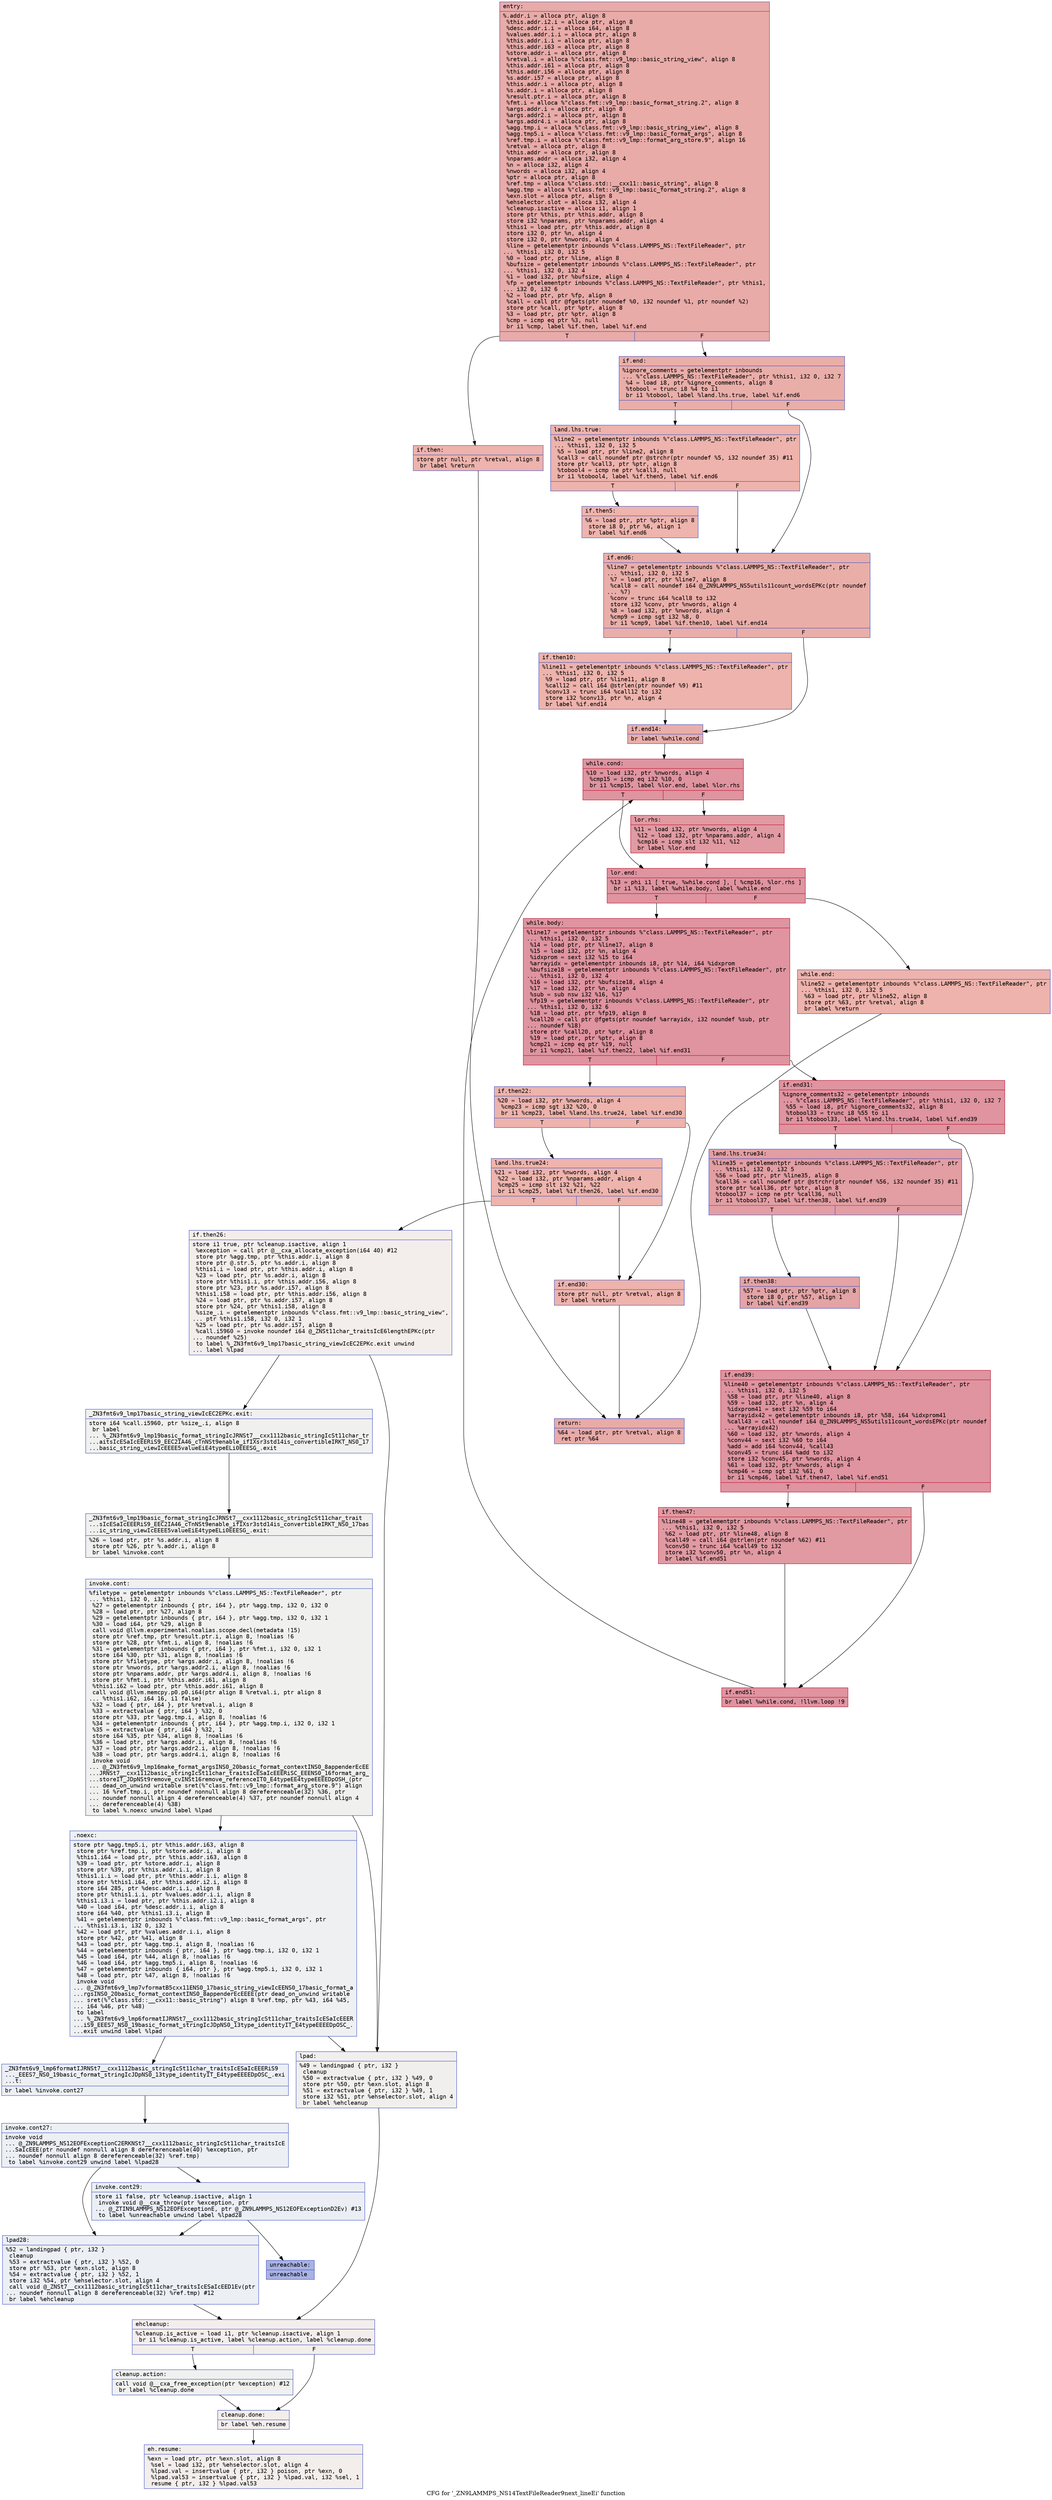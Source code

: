digraph "CFG for '_ZN9LAMMPS_NS14TextFileReader9next_lineEi' function" {
	label="CFG for '_ZN9LAMMPS_NS14TextFileReader9next_lineEi' function";

	Node0x557f5f6a74f0 [shape=record,color="#3d50c3ff", style=filled, fillcolor="#cc403a70" fontname="Courier",label="{entry:\l|  %.addr.i = alloca ptr, align 8\l  %this.addr.i2.i = alloca ptr, align 8\l  %desc.addr.i.i = alloca i64, align 8\l  %values.addr.i.i = alloca ptr, align 8\l  %this.addr.i.i = alloca ptr, align 8\l  %this.addr.i63 = alloca ptr, align 8\l  %store.addr.i = alloca ptr, align 8\l  %retval.i = alloca %\"class.fmt::v9_lmp::basic_string_view\", align 8\l  %this.addr.i61 = alloca ptr, align 8\l  %this.addr.i56 = alloca ptr, align 8\l  %s.addr.i57 = alloca ptr, align 8\l  %this.addr.i = alloca ptr, align 8\l  %s.addr.i = alloca ptr, align 8\l  %result.ptr.i = alloca ptr, align 8\l  %fmt.i = alloca %\"class.fmt::v9_lmp::basic_format_string.2\", align 8\l  %args.addr.i = alloca ptr, align 8\l  %args.addr2.i = alloca ptr, align 8\l  %args.addr4.i = alloca ptr, align 8\l  %agg.tmp.i = alloca %\"class.fmt::v9_lmp::basic_string_view\", align 8\l  %agg.tmp5.i = alloca %\"class.fmt::v9_lmp::basic_format_args\", align 8\l  %ref.tmp.i = alloca %\"class.fmt::v9_lmp::format_arg_store.9\", align 16\l  %retval = alloca ptr, align 8\l  %this.addr = alloca ptr, align 8\l  %nparams.addr = alloca i32, align 4\l  %n = alloca i32, align 4\l  %nwords = alloca i32, align 4\l  %ptr = alloca ptr, align 8\l  %ref.tmp = alloca %\"class.std::__cxx11::basic_string\", align 8\l  %agg.tmp = alloca %\"class.fmt::v9_lmp::basic_format_string.2\", align 8\l  %exn.slot = alloca ptr, align 8\l  %ehselector.slot = alloca i32, align 4\l  %cleanup.isactive = alloca i1, align 1\l  store ptr %this, ptr %this.addr, align 8\l  store i32 %nparams, ptr %nparams.addr, align 4\l  %this1 = load ptr, ptr %this.addr, align 8\l  store i32 0, ptr %n, align 4\l  store i32 0, ptr %nwords, align 4\l  %line = getelementptr inbounds %\"class.LAMMPS_NS::TextFileReader\", ptr\l... %this1, i32 0, i32 5\l  %0 = load ptr, ptr %line, align 8\l  %bufsize = getelementptr inbounds %\"class.LAMMPS_NS::TextFileReader\", ptr\l... %this1, i32 0, i32 4\l  %1 = load i32, ptr %bufsize, align 4\l  %fp = getelementptr inbounds %\"class.LAMMPS_NS::TextFileReader\", ptr %this1,\l... i32 0, i32 6\l  %2 = load ptr, ptr %fp, align 8\l  %call = call ptr @fgets(ptr noundef %0, i32 noundef %1, ptr noundef %2)\l  store ptr %call, ptr %ptr, align 8\l  %3 = load ptr, ptr %ptr, align 8\l  %cmp = icmp eq ptr %3, null\l  br i1 %cmp, label %if.then, label %if.end\l|{<s0>T|<s1>F}}"];
	Node0x557f5f6a74f0:s0 -> Node0x557f5f6a9740[tooltip="entry -> if.then\nProbability 37.50%" ];
	Node0x557f5f6a74f0:s1 -> Node0x557f5f6a97b0[tooltip="entry -> if.end\nProbability 62.50%" ];
	Node0x557f5f6a9740 [shape=record,color="#3d50c3ff", style=filled, fillcolor="#d6524470" fontname="Courier",label="{if.then:\l|  store ptr null, ptr %retval, align 8\l  br label %return\l}"];
	Node0x557f5f6a9740 -> Node0x557f5f6a9970[tooltip="if.then -> return\nProbability 100.00%" ];
	Node0x557f5f6a97b0 [shape=record,color="#3d50c3ff", style=filled, fillcolor="#d0473d70" fontname="Courier",label="{if.end:\l|  %ignore_comments = getelementptr inbounds\l... %\"class.LAMMPS_NS::TextFileReader\", ptr %this1, i32 0, i32 7\l  %4 = load i8, ptr %ignore_comments, align 8\l  %tobool = trunc i8 %4 to i1\l  br i1 %tobool, label %land.lhs.true, label %if.end6\l|{<s0>T|<s1>F}}"];
	Node0x557f5f6a97b0:s0 -> Node0x557f5f6a9bb0[tooltip="if.end -> land.lhs.true\nProbability 50.00%" ];
	Node0x557f5f6a97b0:s1 -> Node0x557f5f6a9c00[tooltip="if.end -> if.end6\nProbability 50.00%" ];
	Node0x557f5f6a9bb0 [shape=record,color="#3d50c3ff", style=filled, fillcolor="#d6524470" fontname="Courier",label="{land.lhs.true:\l|  %line2 = getelementptr inbounds %\"class.LAMMPS_NS::TextFileReader\", ptr\l... %this1, i32 0, i32 5\l  %5 = load ptr, ptr %line2, align 8\l  %call3 = call noundef ptr @strchr(ptr noundef %5, i32 noundef 35) #11\l  store ptr %call3, ptr %ptr, align 8\l  %tobool4 = icmp ne ptr %call3, null\l  br i1 %tobool4, label %if.then5, label %if.end6\l|{<s0>T|<s1>F}}"];
	Node0x557f5f6a9bb0:s0 -> Node0x557f5f6aa7f0[tooltip="land.lhs.true -> if.then5\nProbability 62.50%" ];
	Node0x557f5f6a9bb0:s1 -> Node0x557f5f6a9c00[tooltip="land.lhs.true -> if.end6\nProbability 37.50%" ];
	Node0x557f5f6aa7f0 [shape=record,color="#3d50c3ff", style=filled, fillcolor="#d8564670" fontname="Courier",label="{if.then5:\l|  %6 = load ptr, ptr %ptr, align 8\l  store i8 0, ptr %6, align 1\l  br label %if.end6\l}"];
	Node0x557f5f6aa7f0 -> Node0x557f5f6a9c00[tooltip="if.then5 -> if.end6\nProbability 100.00%" ];
	Node0x557f5f6a9c00 [shape=record,color="#3d50c3ff", style=filled, fillcolor="#d0473d70" fontname="Courier",label="{if.end6:\l|  %line7 = getelementptr inbounds %\"class.LAMMPS_NS::TextFileReader\", ptr\l... %this1, i32 0, i32 5\l  %7 = load ptr, ptr %line7, align 8\l  %call8 = call noundef i64 @_ZN9LAMMPS_NS5utils11count_wordsEPKc(ptr noundef\l... %7)\l  %conv = trunc i64 %call8 to i32\l  store i32 %conv, ptr %nwords, align 4\l  %8 = load i32, ptr %nwords, align 4\l  %cmp9 = icmp sgt i32 %8, 0\l  br i1 %cmp9, label %if.then10, label %if.end14\l|{<s0>T|<s1>F}}"];
	Node0x557f5f6a9c00:s0 -> Node0x557f5f6ab060[tooltip="if.end6 -> if.then10\nProbability 62.50%" ];
	Node0x557f5f6a9c00:s1 -> Node0x557f5f6ab0b0[tooltip="if.end6 -> if.end14\nProbability 37.50%" ];
	Node0x557f5f6ab060 [shape=record,color="#3d50c3ff", style=filled, fillcolor="#d6524470" fontname="Courier",label="{if.then10:\l|  %line11 = getelementptr inbounds %\"class.LAMMPS_NS::TextFileReader\", ptr\l... %this1, i32 0, i32 5\l  %9 = load ptr, ptr %line11, align 8\l  %call12 = call i64 @strlen(ptr noundef %9) #11\l  %conv13 = trunc i64 %call12 to i32\l  store i32 %conv13, ptr %n, align 4\l  br label %if.end14\l}"];
	Node0x557f5f6ab060 -> Node0x557f5f6ab0b0[tooltip="if.then10 -> if.end14\nProbability 100.00%" ];
	Node0x557f5f6ab0b0 [shape=record,color="#3d50c3ff", style=filled, fillcolor="#d0473d70" fontname="Courier",label="{if.end14:\l|  br label %while.cond\l}"];
	Node0x557f5f6ab0b0 -> Node0x557f5f6ab690[tooltip="if.end14 -> while.cond\nProbability 100.00%" ];
	Node0x557f5f6ab690 [shape=record,color="#b70d28ff", style=filled, fillcolor="#b70d2870" fontname="Courier",label="{while.cond:\l|  %10 = load i32, ptr %nwords, align 4\l  %cmp15 = icmp eq i32 %10, 0\l  br i1 %cmp15, label %lor.end, label %lor.rhs\l|{<s0>T|<s1>F}}"];
	Node0x557f5f6ab690:s0 -> Node0x557f5f6ab8b0[tooltip="while.cond -> lor.end\nProbability 37.50%" ];
	Node0x557f5f6ab690:s1 -> Node0x557f5f6ab920[tooltip="while.cond -> lor.rhs\nProbability 62.50%" ];
	Node0x557f5f6ab920 [shape=record,color="#b70d28ff", style=filled, fillcolor="#bb1b2c70" fontname="Courier",label="{lor.rhs:\l|  %11 = load i32, ptr %nwords, align 4\l  %12 = load i32, ptr %nparams.addr, align 4\l  %cmp16 = icmp slt i32 %11, %12\l  br label %lor.end\l}"];
	Node0x557f5f6ab920 -> Node0x557f5f6ab8b0[tooltip="lor.rhs -> lor.end\nProbability 100.00%" ];
	Node0x557f5f6ab8b0 [shape=record,color="#b70d28ff", style=filled, fillcolor="#b70d2870" fontname="Courier",label="{lor.end:\l|  %13 = phi i1 [ true, %while.cond ], [ %cmp16, %lor.rhs ]\l  br i1 %13, label %while.body, label %while.end\l|{<s0>T|<s1>F}}"];
	Node0x557f5f6ab8b0:s0 -> Node0x557f5f6abc60[tooltip="lor.end -> while.body\nProbability 96.88%" ];
	Node0x557f5f6ab8b0:s1 -> Node0x557f5f6abd40[tooltip="lor.end -> while.end\nProbability 3.12%" ];
	Node0x557f5f6abc60 [shape=record,color="#b70d28ff", style=filled, fillcolor="#b70d2870" fontname="Courier",label="{while.body:\l|  %line17 = getelementptr inbounds %\"class.LAMMPS_NS::TextFileReader\", ptr\l... %this1, i32 0, i32 5\l  %14 = load ptr, ptr %line17, align 8\l  %15 = load i32, ptr %n, align 4\l  %idxprom = sext i32 %15 to i64\l  %arrayidx = getelementptr inbounds i8, ptr %14, i64 %idxprom\l  %bufsize18 = getelementptr inbounds %\"class.LAMMPS_NS::TextFileReader\", ptr\l... %this1, i32 0, i32 4\l  %16 = load i32, ptr %bufsize18, align 4\l  %17 = load i32, ptr %n, align 4\l  %sub = sub nsw i32 %16, %17\l  %fp19 = getelementptr inbounds %\"class.LAMMPS_NS::TextFileReader\", ptr\l... %this1, i32 0, i32 6\l  %18 = load ptr, ptr %fp19, align 8\l  %call20 = call ptr @fgets(ptr noundef %arrayidx, i32 noundef %sub, ptr\l... noundef %18)\l  store ptr %call20, ptr %ptr, align 8\l  %19 = load ptr, ptr %ptr, align 8\l  %cmp21 = icmp eq ptr %19, null\l  br i1 %cmp21, label %if.then22, label %if.end31\l|{<s0>T|<s1>F}}"];
	Node0x557f5f6abc60:s0 -> Node0x557f5f6ac880[tooltip="while.body -> if.then22\nProbability 3.12%" ];
	Node0x557f5f6abc60:s1 -> Node0x557f5f6ac8d0[tooltip="while.body -> if.end31\nProbability 96.88%" ];
	Node0x557f5f6ac880 [shape=record,color="#3d50c3ff", style=filled, fillcolor="#d6524470" fontname="Courier",label="{if.then22:\l|  %20 = load i32, ptr %nwords, align 4\l  %cmp23 = icmp sgt i32 %20, 0\l  br i1 %cmp23, label %land.lhs.true24, label %if.end30\l|{<s0>T|<s1>F}}"];
	Node0x557f5f6ac880:s0 -> Node0x557f5f6acb90[tooltip="if.then22 -> land.lhs.true24\nProbability 62.50%" ];
	Node0x557f5f6ac880:s1 -> Node0x557f5f6acc10[tooltip="if.then22 -> if.end30\nProbability 37.50%" ];
	Node0x557f5f6acb90 [shape=record,color="#3d50c3ff", style=filled, fillcolor="#d8564670" fontname="Courier",label="{land.lhs.true24:\l|  %21 = load i32, ptr %nwords, align 4\l  %22 = load i32, ptr %nparams.addr, align 4\l  %cmp25 = icmp slt i32 %21, %22\l  br i1 %cmp25, label %if.then26, label %if.end30\l|{<s0>T|<s1>F}}"];
	Node0x557f5f6acb90:s0 -> Node0x557f5f6acf80[tooltip="land.lhs.true24 -> if.then26\nProbability 0.00%" ];
	Node0x557f5f6acb90:s1 -> Node0x557f5f6acc10[tooltip="land.lhs.true24 -> if.end30\nProbability 100.00%" ];
	Node0x557f5f6acf80 [shape=record,color="#3d50c3ff", style=filled, fillcolor="#e3d9d370" fontname="Courier",label="{if.then26:\l|  store i1 true, ptr %cleanup.isactive, align 1\l  %exception = call ptr @__cxa_allocate_exception(i64 40) #12\l  store ptr %agg.tmp, ptr %this.addr.i, align 8\l  store ptr @.str.5, ptr %s.addr.i, align 8\l  %this1.i = load ptr, ptr %this.addr.i, align 8\l  %23 = load ptr, ptr %s.addr.i, align 8\l  store ptr %this1.i, ptr %this.addr.i56, align 8\l  store ptr %23, ptr %s.addr.i57, align 8\l  %this1.i58 = load ptr, ptr %this.addr.i56, align 8\l  %24 = load ptr, ptr %s.addr.i57, align 8\l  store ptr %24, ptr %this1.i58, align 8\l  %size_.i = getelementptr inbounds %\"class.fmt::v9_lmp::basic_string_view\",\l... ptr %this1.i58, i32 0, i32 1\l  %25 = load ptr, ptr %s.addr.i57, align 8\l  %call.i5960 = invoke noundef i64 @_ZNSt11char_traitsIcE6lengthEPKc(ptr\l... noundef %25)\l          to label %_ZN3fmt6v9_lmp17basic_string_viewIcEC2EPKc.exit unwind\l... label %lpad\l}"];
	Node0x557f5f6acf80 -> Node0x557f5f6ad960[tooltip="if.then26 -> _ZN3fmt6v9_lmp17basic_string_viewIcEC2EPKc.exit\nProbability 50.00%" ];
	Node0x557f5f6acf80 -> Node0x557f5f6ada40[tooltip="if.then26 -> lpad\nProbability 50.00%" ];
	Node0x557f5f6ad960 [shape=record,color="#3d50c3ff", style=filled, fillcolor="#dedcdb70" fontname="Courier",label="{_ZN3fmt6v9_lmp17basic_string_viewIcEC2EPKc.exit:\l|  store i64 %call.i5960, ptr %size_.i, align 8\l  br label\l... %_ZN3fmt6v9_lmp19basic_format_stringIcJRNSt7__cxx1112basic_stringIcSt11char_tr\l...aitsIcESaIcEEERiS9_EEC2IA46_cTnNSt9enable_ifIXsr3std14is_convertibleIRKT_NS0_17\l...basic_string_viewIcEEEE5valueEiE4typeELi0EEESG_.exit\l}"];
	Node0x557f5f6ad960 -> Node0x557f5f6adc90[tooltip="_ZN3fmt6v9_lmp17basic_string_viewIcEC2EPKc.exit -> _ZN3fmt6v9_lmp19basic_format_stringIcJRNSt7__cxx1112basic_stringIcSt11char_traitsIcESaIcEEERiS9_EEC2IA46_cTnNSt9enable_ifIXsr3std14is_convertibleIRKT_NS0_17basic_string_viewIcEEEE5valueEiE4typeELi0EEESG_.exit\nProbability 100.00%" ];
	Node0x557f5f6adc90 [shape=record,color="#3d50c3ff", style=filled, fillcolor="#dedcdb70" fontname="Courier",label="{_ZN3fmt6v9_lmp19basic_format_stringIcJRNSt7__cxx1112basic_stringIcSt11char_trait\l...sIcESaIcEEERiS9_EEC2IA46_cTnNSt9enable_ifIXsr3std14is_convertibleIRKT_NS0_17bas\l...ic_string_viewIcEEEE5valueEiE4typeELi0EEESG_.exit:\l|  %26 = load ptr, ptr %s.addr.i, align 8\l  store ptr %26, ptr %.addr.i, align 8\l  br label %invoke.cont\l}"];
	Node0x557f5f6adc90 -> Node0x557f5f6adf50[tooltip="_ZN3fmt6v9_lmp19basic_format_stringIcJRNSt7__cxx1112basic_stringIcSt11char_traitsIcESaIcEEERiS9_EEC2IA46_cTnNSt9enable_ifIXsr3std14is_convertibleIRKT_NS0_17basic_string_viewIcEEEE5valueEiE4typeELi0EEESG_.exit -> invoke.cont\nProbability 100.00%" ];
	Node0x557f5f6adf50 [shape=record,color="#3d50c3ff", style=filled, fillcolor="#dedcdb70" fontname="Courier",label="{invoke.cont:\l|  %filetype = getelementptr inbounds %\"class.LAMMPS_NS::TextFileReader\", ptr\l... %this1, i32 0, i32 1\l  %27 = getelementptr inbounds \{ ptr, i64 \}, ptr %agg.tmp, i32 0, i32 0\l  %28 = load ptr, ptr %27, align 8\l  %29 = getelementptr inbounds \{ ptr, i64 \}, ptr %agg.tmp, i32 0, i32 1\l  %30 = load i64, ptr %29, align 8\l  call void @llvm.experimental.noalias.scope.decl(metadata !15)\l  store ptr %ref.tmp, ptr %result.ptr.i, align 8, !noalias !6\l  store ptr %28, ptr %fmt.i, align 8, !noalias !6\l  %31 = getelementptr inbounds \{ ptr, i64 \}, ptr %fmt.i, i32 0, i32 1\l  store i64 %30, ptr %31, align 8, !noalias !6\l  store ptr %filetype, ptr %args.addr.i, align 8, !noalias !6\l  store ptr %nwords, ptr %args.addr2.i, align 8, !noalias !6\l  store ptr %nparams.addr, ptr %args.addr4.i, align 8, !noalias !6\l  store ptr %fmt.i, ptr %this.addr.i61, align 8\l  %this1.i62 = load ptr, ptr %this.addr.i61, align 8\l  call void @llvm.memcpy.p0.p0.i64(ptr align 8 %retval.i, ptr align 8\l... %this1.i62, i64 16, i1 false)\l  %32 = load \{ ptr, i64 \}, ptr %retval.i, align 8\l  %33 = extractvalue \{ ptr, i64 \} %32, 0\l  store ptr %33, ptr %agg.tmp.i, align 8, !noalias !6\l  %34 = getelementptr inbounds \{ ptr, i64 \}, ptr %agg.tmp.i, i32 0, i32 1\l  %35 = extractvalue \{ ptr, i64 \} %32, 1\l  store i64 %35, ptr %34, align 8, !noalias !6\l  %36 = load ptr, ptr %args.addr.i, align 8, !noalias !6\l  %37 = load ptr, ptr %args.addr2.i, align 8, !noalias !6\l  %38 = load ptr, ptr %args.addr4.i, align 8, !noalias !6\l  invoke void\l... @_ZN3fmt6v9_lmp16make_format_argsINS0_20basic_format_contextINS0_8appenderEcEE\l...JRNSt7__cxx1112basic_stringIcSt11char_traitsIcESaIcEEERiSC_EEENS0_16format_arg_\l...storeIT_JDpNSt9remove_cvINSt16remove_referenceIT0_E4typeEE4typeEEEEDpOSH_(ptr\l... dead_on_unwind writable sret(%\"class.fmt::v9_lmp::format_arg_store.9\") align\l... 16 %ref.tmp.i, ptr noundef nonnull align 8 dereferenceable(32) %36, ptr\l... noundef nonnull align 4 dereferenceable(4) %37, ptr noundef nonnull align 4\l... dereferenceable(4) %38)\l          to label %.noexc unwind label %lpad\l}"];
	Node0x557f5f6adf50 -> Node0x557f5f67f0e0[tooltip="invoke.cont -> .noexc\nProbability 50.00%" ];
	Node0x557f5f6adf50 -> Node0x557f5f6ada40[tooltip="invoke.cont -> lpad\nProbability 50.00%" ];
	Node0x557f5f67f0e0 [shape=record,color="#3d50c3ff", style=filled, fillcolor="#d9dce170" fontname="Courier",label="{.noexc:\l|  store ptr %agg.tmp5.i, ptr %this.addr.i63, align 8\l  store ptr %ref.tmp.i, ptr %store.addr.i, align 8\l  %this1.i64 = load ptr, ptr %this.addr.i63, align 8\l  %39 = load ptr, ptr %store.addr.i, align 8\l  store ptr %39, ptr %this.addr.i.i, align 8\l  %this1.i.i = load ptr, ptr %this.addr.i.i, align 8\l  store ptr %this1.i64, ptr %this.addr.i2.i, align 8\l  store i64 285, ptr %desc.addr.i.i, align 8\l  store ptr %this1.i.i, ptr %values.addr.i.i, align 8\l  %this1.i3.i = load ptr, ptr %this.addr.i2.i, align 8\l  %40 = load i64, ptr %desc.addr.i.i, align 8\l  store i64 %40, ptr %this1.i3.i, align 8\l  %41 = getelementptr inbounds %\"class.fmt::v9_lmp::basic_format_args\", ptr\l... %this1.i3.i, i32 0, i32 1\l  %42 = load ptr, ptr %values.addr.i.i, align 8\l  store ptr %42, ptr %41, align 8\l  %43 = load ptr, ptr %agg.tmp.i, align 8, !noalias !6\l  %44 = getelementptr inbounds \{ ptr, i64 \}, ptr %agg.tmp.i, i32 0, i32 1\l  %45 = load i64, ptr %44, align 8, !noalias !6\l  %46 = load i64, ptr %agg.tmp5.i, align 8, !noalias !6\l  %47 = getelementptr inbounds \{ i64, ptr \}, ptr %agg.tmp5.i, i32 0, i32 1\l  %48 = load ptr, ptr %47, align 8, !noalias !6\l  invoke void\l... @_ZN3fmt6v9_lmp7vformatB5cxx11ENS0_17basic_string_viewIcEENS0_17basic_format_a\l...rgsINS0_20basic_format_contextINS0_8appenderEcEEEE(ptr dead_on_unwind writable\l... sret(%\"class.std::__cxx11::basic_string\") align 8 %ref.tmp, ptr %43, i64 %45,\l... i64 %46, ptr %48)\l          to label\l... %_ZN3fmt6v9_lmp6formatIJRNSt7__cxx1112basic_stringIcSt11char_traitsIcESaIcEEER\l...iS9_EEES7_NS0_19basic_format_stringIcJDpNS0_13type_identityIT_E4typeEEEEDpOSC_.\l...exit unwind label %lpad\l}"];
	Node0x557f5f67f0e0 -> Node0x557f5f6b23b0[tooltip=".noexc -> _ZN3fmt6v9_lmp6formatIJRNSt7__cxx1112basic_stringIcSt11char_traitsIcESaIcEEERiS9_EEES7_NS0_19basic_format_stringIcJDpNS0_13type_identityIT_E4typeEEEEDpOSC_.exit\nProbability 50.00%" ];
	Node0x557f5f67f0e0 -> Node0x557f5f6ada40[tooltip=".noexc -> lpad\nProbability 50.00%" ];
	Node0x557f5f6b23b0 [shape=record,color="#3d50c3ff", style=filled, fillcolor="#d4dbe670" fontname="Courier",label="{_ZN3fmt6v9_lmp6formatIJRNSt7__cxx1112basic_stringIcSt11char_traitsIcESaIcEEERiS9\l..._EEES7_NS0_19basic_format_stringIcJDpNS0_13type_identityIT_E4typeEEEEDpOSC_.exi\l...t:\l|  br label %invoke.cont27\l}"];
	Node0x557f5f6b23b0 -> Node0x557f5f6b2860[tooltip="_ZN3fmt6v9_lmp6formatIJRNSt7__cxx1112basic_stringIcSt11char_traitsIcESaIcEEERiS9_EEES7_NS0_19basic_format_stringIcJDpNS0_13type_identityIT_E4typeEEEEDpOSC_.exit -> invoke.cont27\nProbability 100.00%" ];
	Node0x557f5f6b2860 [shape=record,color="#3d50c3ff", style=filled, fillcolor="#d4dbe670" fontname="Courier",label="{invoke.cont27:\l|  invoke void\l... @_ZN9LAMMPS_NS12EOFExceptionC2ERKNSt7__cxx1112basic_stringIcSt11char_traitsIcE\l...SaIcEEE(ptr noundef nonnull align 8 dereferenceable(40) %exception, ptr\l... noundef nonnull align 8 dereferenceable(32) %ref.tmp)\l          to label %invoke.cont29 unwind label %lpad28\l}"];
	Node0x557f5f6b2860 -> Node0x557f5f6b2920[tooltip="invoke.cont27 -> invoke.cont29\nProbability 50.00%" ];
	Node0x557f5f6b2860 -> Node0x557f5f6b29d0[tooltip="invoke.cont27 -> lpad28\nProbability 50.00%" ];
	Node0x557f5f6b2920 [shape=record,color="#3d50c3ff", style=filled, fillcolor="#d1dae970" fontname="Courier",label="{invoke.cont29:\l|  store i1 false, ptr %cleanup.isactive, align 1\l  invoke void @__cxa_throw(ptr %exception, ptr\l... @_ZTIN9LAMMPS_NS12EOFExceptionE, ptr @_ZN9LAMMPS_NS12EOFExceptionD2Ev) #13\l          to label %unreachable unwind label %lpad28\l}"];
	Node0x557f5f6b2920 -> Node0x557f5f6b2d30[tooltip="invoke.cont29 -> unreachable\nProbability 0.00%" ];
	Node0x557f5f6b2920 -> Node0x557f5f6b29d0[tooltip="invoke.cont29 -> lpad28\nProbability 100.00%" ];
	Node0x557f5f6ada40 [shape=record,color="#3d50c3ff", style=filled, fillcolor="#e0dbd870" fontname="Courier",label="{lpad:\l|  %49 = landingpad \{ ptr, i32 \}\l          cleanup\l  %50 = extractvalue \{ ptr, i32 \} %49, 0\l  store ptr %50, ptr %exn.slot, align 8\l  %51 = extractvalue \{ ptr, i32 \} %49, 1\l  store i32 %51, ptr %ehselector.slot, align 4\l  br label %ehcleanup\l}"];
	Node0x557f5f6ada40 -> Node0x557f5f6b3030[tooltip="lpad -> ehcleanup\nProbability 100.00%" ];
	Node0x557f5f6b29d0 [shape=record,color="#3d50c3ff", style=filled, fillcolor="#d4dbe670" fontname="Courier",label="{lpad28:\l|  %52 = landingpad \{ ptr, i32 \}\l          cleanup\l  %53 = extractvalue \{ ptr, i32 \} %52, 0\l  store ptr %53, ptr %exn.slot, align 8\l  %54 = extractvalue \{ ptr, i32 \} %52, 1\l  store i32 %54, ptr %ehselector.slot, align 4\l  call void @_ZNSt7__cxx1112basic_stringIcSt11char_traitsIcESaIcEED1Ev(ptr\l... noundef nonnull align 8 dereferenceable(32) %ref.tmp) #12\l  br label %ehcleanup\l}"];
	Node0x557f5f6b29d0 -> Node0x557f5f6b3030[tooltip="lpad28 -> ehcleanup\nProbability 100.00%" ];
	Node0x557f5f6b3030 [shape=record,color="#3d50c3ff", style=filled, fillcolor="#e3d9d370" fontname="Courier",label="{ehcleanup:\l|  %cleanup.is_active = load i1, ptr %cleanup.isactive, align 1\l  br i1 %cleanup.is_active, label %cleanup.action, label %cleanup.done\l|{<s0>T|<s1>F}}"];
	Node0x557f5f6b3030:s0 -> Node0x557f5f6b3380[tooltip="ehcleanup -> cleanup.action\nProbability 50.00%" ];
	Node0x557f5f6b3030:s1 -> Node0x557f5f6b3680[tooltip="ehcleanup -> cleanup.done\nProbability 50.00%" ];
	Node0x557f5f6b3380 [shape=record,color="#3d50c3ff", style=filled, fillcolor="#dedcdb70" fontname="Courier",label="{cleanup.action:\l|  call void @__cxa_free_exception(ptr %exception) #12\l  br label %cleanup.done\l}"];
	Node0x557f5f6b3380 -> Node0x557f5f6b3680[tooltip="cleanup.action -> cleanup.done\nProbability 100.00%" ];
	Node0x557f5f6b3680 [shape=record,color="#3d50c3ff", style=filled, fillcolor="#e3d9d370" fontname="Courier",label="{cleanup.done:\l|  br label %eh.resume\l}"];
	Node0x557f5f6b3680 -> Node0x557f5f6b3880[tooltip="cleanup.done -> eh.resume\nProbability 100.00%" ];
	Node0x557f5f6acc10 [shape=record,color="#3d50c3ff", style=filled, fillcolor="#d6524470" fontname="Courier",label="{if.end30:\l|  store ptr null, ptr %retval, align 8\l  br label %return\l}"];
	Node0x557f5f6acc10 -> Node0x557f5f6a9970[tooltip="if.end30 -> return\nProbability 100.00%" ];
	Node0x557f5f6ac8d0 [shape=record,color="#b70d28ff", style=filled, fillcolor="#b70d2870" fontname="Courier",label="{if.end31:\l|  %ignore_comments32 = getelementptr inbounds\l... %\"class.LAMMPS_NS::TextFileReader\", ptr %this1, i32 0, i32 7\l  %55 = load i8, ptr %ignore_comments32, align 8\l  %tobool33 = trunc i8 %55 to i1\l  br i1 %tobool33, label %land.lhs.true34, label %if.end39\l|{<s0>T|<s1>F}}"];
	Node0x557f5f6ac8d0:s0 -> Node0x557f5f6b3c90[tooltip="if.end31 -> land.lhs.true34\nProbability 50.00%" ];
	Node0x557f5f6ac8d0:s1 -> Node0x557f5f6b3ce0[tooltip="if.end31 -> if.end39\nProbability 50.00%" ];
	Node0x557f5f6b3c90 [shape=record,color="#3d50c3ff", style=filled, fillcolor="#be242e70" fontname="Courier",label="{land.lhs.true34:\l|  %line35 = getelementptr inbounds %\"class.LAMMPS_NS::TextFileReader\", ptr\l... %this1, i32 0, i32 5\l  %56 = load ptr, ptr %line35, align 8\l  %call36 = call noundef ptr @strchr(ptr noundef %56, i32 noundef 35) #11\l  store ptr %call36, ptr %ptr, align 8\l  %tobool37 = icmp ne ptr %call36, null\l  br i1 %tobool37, label %if.then38, label %if.end39\l|{<s0>T|<s1>F}}"];
	Node0x557f5f6b3c90:s0 -> Node0x557f5f6b4140[tooltip="land.lhs.true34 -> if.then38\nProbability 62.50%" ];
	Node0x557f5f6b3c90:s1 -> Node0x557f5f6b3ce0[tooltip="land.lhs.true34 -> if.end39\nProbability 37.50%" ];
	Node0x557f5f6b4140 [shape=record,color="#3d50c3ff", style=filled, fillcolor="#c32e3170" fontname="Courier",label="{if.then38:\l|  %57 = load ptr, ptr %ptr, align 8\l  store i8 0, ptr %57, align 1\l  br label %if.end39\l}"];
	Node0x557f5f6b4140 -> Node0x557f5f6b3ce0[tooltip="if.then38 -> if.end39\nProbability 100.00%" ];
	Node0x557f5f6b3ce0 [shape=record,color="#b70d28ff", style=filled, fillcolor="#b70d2870" fontname="Courier",label="{if.end39:\l|  %line40 = getelementptr inbounds %\"class.LAMMPS_NS::TextFileReader\", ptr\l... %this1, i32 0, i32 5\l  %58 = load ptr, ptr %line40, align 8\l  %59 = load i32, ptr %n, align 4\l  %idxprom41 = sext i32 %59 to i64\l  %arrayidx42 = getelementptr inbounds i8, ptr %58, i64 %idxprom41\l  %call43 = call noundef i64 @_ZN9LAMMPS_NS5utils11count_wordsEPKc(ptr noundef\l... %arrayidx42)\l  %60 = load i32, ptr %nwords, align 4\l  %conv44 = sext i32 %60 to i64\l  %add = add i64 %conv44, %call43\l  %conv45 = trunc i64 %add to i32\l  store i32 %conv45, ptr %nwords, align 4\l  %61 = load i32, ptr %nwords, align 4\l  %cmp46 = icmp sgt i32 %61, 0\l  br i1 %cmp46, label %if.then47, label %if.end51\l|{<s0>T|<s1>F}}"];
	Node0x557f5f6b3ce0:s0 -> Node0x557f5f6b4c10[tooltip="if.end39 -> if.then47\nProbability 62.50%" ];
	Node0x557f5f6b3ce0:s1 -> Node0x557f5f6b4c60[tooltip="if.end39 -> if.end51\nProbability 37.50%" ];
	Node0x557f5f6b4c10 [shape=record,color="#b70d28ff", style=filled, fillcolor="#bb1b2c70" fontname="Courier",label="{if.then47:\l|  %line48 = getelementptr inbounds %\"class.LAMMPS_NS::TextFileReader\", ptr\l... %this1, i32 0, i32 5\l  %62 = load ptr, ptr %line48, align 8\l  %call49 = call i64 @strlen(ptr noundef %62) #11\l  %conv50 = trunc i64 %call49 to i32\l  store i32 %conv50, ptr %n, align 4\l  br label %if.end51\l}"];
	Node0x557f5f6b4c10 -> Node0x557f5f6b4c60[tooltip="if.then47 -> if.end51\nProbability 100.00%" ];
	Node0x557f5f6b4c60 [shape=record,color="#b70d28ff", style=filled, fillcolor="#b70d2870" fontname="Courier",label="{if.end51:\l|  br label %while.cond, !llvm.loop !9\l}"];
	Node0x557f5f6b4c60 -> Node0x557f5f6ab690[tooltip="if.end51 -> while.cond\nProbability 100.00%" ];
	Node0x557f5f6abd40 [shape=record,color="#3d50c3ff", style=filled, fillcolor="#d6524470" fontname="Courier",label="{while.end:\l|  %line52 = getelementptr inbounds %\"class.LAMMPS_NS::TextFileReader\", ptr\l... %this1, i32 0, i32 5\l  %63 = load ptr, ptr %line52, align 8\l  store ptr %63, ptr %retval, align 8\l  br label %return\l}"];
	Node0x557f5f6abd40 -> Node0x557f5f6a9970[tooltip="while.end -> return\nProbability 100.00%" ];
	Node0x557f5f6a9970 [shape=record,color="#3d50c3ff", style=filled, fillcolor="#cc403a70" fontname="Courier",label="{return:\l|  %64 = load ptr, ptr %retval, align 8\l  ret ptr %64\l}"];
	Node0x557f5f6b3880 [shape=record,color="#3d50c3ff", style=filled, fillcolor="#e3d9d370" fontname="Courier",label="{eh.resume:\l|  %exn = load ptr, ptr %exn.slot, align 8\l  %sel = load i32, ptr %ehselector.slot, align 4\l  %lpad.val = insertvalue \{ ptr, i32 \} poison, ptr %exn, 0\l  %lpad.val53 = insertvalue \{ ptr, i32 \} %lpad.val, i32 %sel, 1\l  resume \{ ptr, i32 \} %lpad.val53\l}"];
	Node0x557f5f6b2d30 [shape=record,color="#3d50c3ff", style=filled, fillcolor="#3d50c370" fontname="Courier",label="{unreachable:\l|  unreachable\l}"];
}
